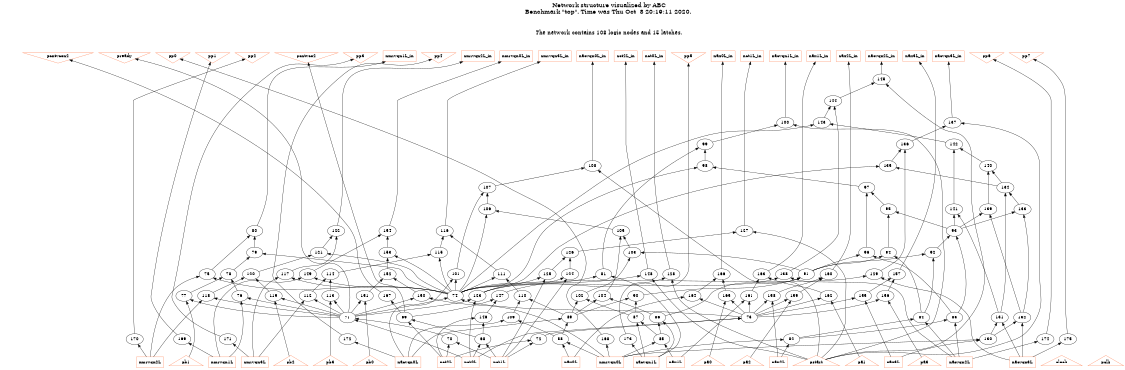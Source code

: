 # Network structure generated by ABC

digraph network {
size = "7.5,10";
center = true;
edge [dir = back];

{
  node [shape = plaintext];
  edge [style = invis];
  LevelTitle1 [label=""];
  LevelTitle2 [label=""];
  Level14 [label = ""];
  Level13 [label = ""];
  Level12 [label = ""];
  Level11 [label = ""];
  Level10 [label = ""];
  Level9 [label = ""];
  Level8 [label = ""];
  Level7 [label = ""];
  Level6 [label = ""];
  Level5 [label = ""];
  Level4 [label = ""];
  Level3 [label = ""];
  Level2 [label = ""];
  Level1 [label = ""];
  Level0 [label = ""];
  LevelTitle1 ->  LevelTitle2 ->  Level14 ->  Level13 ->  Level12 ->  Level11 ->  Level10 ->  Level9 ->  Level8 ->  Level7 ->  Level6 ->  Level5 ->  Level4 ->  Level3 ->  Level2 ->  Level1 ->  Level0;
}

{
  rank = same;
  LevelTitle1;
  title1 [shape=plaintext,
          fontsize=20,
          fontname = "Times-Roman",
          label="Network structure visualized by ABC\nBenchmark \"top\". Time was Thu Oct  8 20:19:11 2020. "
         ];
}

{
  rank = same;
  LevelTitle2;
  title2 [shape=plaintext,
          fontsize=18,
          fontname = "Times-Roman",
          label="The network contains 108 logic nodes and 15 latches.\n"
         ];
}

{
  rank = same;
  Level14;
  Node12 [label = "pcntvcon2", shape = invtriangle, color = coral, fillcolor = coral];
  Node13 [label = "pready", shape = invtriangle, color = coral, fillcolor = coral];
  Node14 [label = "pp0", shape = invtriangle, color = coral, fillcolor = coral];
  Node15 [label = "pp1", shape = invtriangle, color = coral, fillcolor = coral];
  Node16 [label = "pp2", shape = invtriangle, color = coral, fillcolor = coral];
  Node17 [label = "pcntvco2", shape = invtriangle, color = coral, fillcolor = coral];
  Node18 [label = "pp3", shape = invtriangle, color = coral, fillcolor = coral];
  Node19 [label = "pp4", shape = invtriangle, color = coral, fillcolor = coral];
  Node20 [label = "pp5", shape = invtriangle, color = coral, fillcolor = coral];
  Node21 [label = "pp6", shape = invtriangle, color = coral, fillcolor = coral];
  Node22 [label = "pp7", shape = invtriangle, color = coral, fillcolor = coral];
  Node24 [label = "nmrvqn1L_in", shape = box, color = coral, fillcolor = coral];
  Node27 [label = "nacvqn1L_in", shape = box, color = coral, fillcolor = coral];
  Node30 [label = "nacvqn0L_in", shape = box, color = coral, fillcolor = coral];
  Node33 [label = "nmrvqn3L_in", shape = box, color = coral, fillcolor = coral];
  Node36 [label = "nmrvqn2L_in", shape = box, color = coral, fillcolor = coral];
  Node39 [label = "nct1L_in", shape = box, color = coral, fillcolor = coral];
  Node42 [label = "nct0L_in", shape = box, color = coral, fillcolor = coral];
  Node45 [label = "nacvqn3L_in", shape = box, color = coral, fillcolor = coral];
  Node48 [label = "nacvqn2L_in", shape = box, color = coral, fillcolor = coral];
  Node51 [label = "nct2L_in", shape = box, color = coral, fillcolor = coral];
  Node54 [label = "nmrvqn0L_in", shape = box, color = coral, fillcolor = coral];
  Node57 [label = "nax3L_in", shape = box, color = coral, fillcolor = coral];
  Node60 [label = "nax2L_in", shape = box, color = coral, fillcolor = coral];
  Node63 [label = "nax1L_in", shape = box, color = coral, fillcolor = coral];
  Node66 [label = "nax0L_in", shape = box, color = coral, fillcolor = coral];
}

{
  rank = same;
  Level13;
  Node145 [label = "145\n", shape = ellipse];
}

{
  rank = same;
  Level12;
  Node144 [label = "144\n", shape = ellipse];
}

{
  rank = same;
  Level11;
  Node100 [label = "100\n", shape = ellipse];
  Node137 [label = "137\n", shape = ellipse];
  Node143 [label = "143\n", shape = ellipse];
}

{
  rank = same;
  Level10;
  Node99 [label = "99\n", shape = ellipse];
  Node136 [label = "136\n", shape = ellipse];
  Node142 [label = "142\n", shape = ellipse];
}

{
  rank = same;
  Level9;
  Node98 [label = "98\n", shape = ellipse];
  Node108 [label = "108\n", shape = ellipse];
  Node135 [label = "135\n", shape = ellipse];
  Node140 [label = "140\n", shape = ellipse];
}

{
  rank = same;
  Level8;
  Node97 [label = "97\n", shape = ellipse];
  Node107 [label = "107\n", shape = ellipse];
  Node134 [label = "134\n", shape = ellipse];
}

{
  rank = same;
  Level7;
  Node95 [label = "95\n", shape = ellipse];
  Node106 [label = "106\n", shape = ellipse];
  Node133 [label = "133\n", shape = ellipse];
  Node139 [label = "139\n", shape = ellipse];
  Node141 [label = "141\n", shape = ellipse];
}

{
  rank = same;
  Level6;
  Node80 [label = "80\n", shape = ellipse];
  Node93 [label = "93\n", shape = ellipse];
  Node105 [label = "105\n", shape = ellipse];
  Node116 [label = "116\n", shape = ellipse];
  Node122 [label = "122\n", shape = ellipse];
  Node127 [label = "127\n", shape = ellipse];
  Node154 [label = "154\n", shape = ellipse];
}

{
  rank = same;
  Level5;
  Node79 [label = "79\n", shape = ellipse];
  Node92 [label = "92\n", shape = ellipse];
  Node94 [label = "94\n", shape = ellipse];
  Node96 [label = "96\n", shape = ellipse];
  Node103 [label = "103\n", shape = ellipse];
  Node115 [label = "115\n", shape = ellipse];
  Node121 [label = "121\n", shape = ellipse];
  Node126 [label = "126\n", shape = ellipse];
  Node153 [label = "153\n", shape = ellipse];
}

{
  rank = same;
  Level4;
  Node75 [label = "75\n", shape = ellipse];
  Node78 [label = "78\n", shape = ellipse];
  Node81 [label = "81\n", shape = ellipse];
  Node91 [label = "91\n", shape = ellipse];
  Node101 [label = "101\n", shape = ellipse];
  Node111 [label = "111\n", shape = ellipse];
  Node114 [label = "114\n", shape = ellipse];
  Node117 [label = "117\n", shape = ellipse];
  Node120 [label = "120\n", shape = ellipse];
  Node124 [label = "124\n", shape = ellipse];
  Node125 [label = "125\n", shape = ellipse];
  Node128 [label = "128\n", shape = ellipse];
  Node129 [label = "129\n", shape = ellipse];
  Node138 [label = "138\n", shape = ellipse];
  Node148 [label = "148\n", shape = ellipse];
  Node149 [label = "149\n", shape = ellipse];
  Node152 [label = "152\n", shape = ellipse];
  Node157 [label = "157\n", shape = ellipse];
  Node160 [label = "160\n", shape = ellipse];
  Node163 [label = "163\n", shape = ellipse];
  Node166 [label = "166\n", shape = ellipse];
}

{
  rank = same;
  Level3;
  Node74 [label = "74\n", shape = ellipse];
  Node76 [label = "76\n", shape = ellipse];
  Node77 [label = "77\n", shape = ellipse];
  Node90 [label = "90\n", shape = ellipse];
  Node102 [label = "102\n", shape = ellipse];
  Node104 [label = "104\n", shape = ellipse];
  Node110 [label = "110\n", shape = ellipse];
  Node112 [label = "112\n", shape = ellipse];
  Node113 [label = "113\n", shape = ellipse];
  Node118 [label = "118\n", shape = ellipse];
  Node119 [label = "119\n", shape = ellipse];
  Node123 [label = "123\n", shape = ellipse];
  Node147 [label = "147\n", shape = ellipse];
  Node150 [label = "150\n", shape = ellipse];
  Node151 [label = "151\n", shape = ellipse];
  Node155 [label = "155\n", shape = ellipse];
  Node156 [label = "156\n", shape = ellipse];
  Node158 [label = "158\n", shape = ellipse];
  Node159 [label = "159\n", shape = ellipse];
  Node161 [label = "161\n", shape = ellipse];
  Node162 [label = "162\n", shape = ellipse];
  Node164 [label = "164\n", shape = ellipse];
  Node165 [label = "165\n", shape = ellipse];
  Node167 [label = "167\n", shape = ellipse];
}

{
  rank = same;
  Level2;
  Node69 [label = "69\n", shape = ellipse];
  Node71 [label = "71\n", shape = ellipse];
  Node73 [label = "73\n", shape = ellipse];
  Node83 [label = "83\n", shape = ellipse];
  Node84 [label = "84\n", shape = ellipse];
  Node86 [label = "86\n", shape = ellipse];
  Node87 [label = "87\n", shape = ellipse];
  Node89 [label = "89\n", shape = ellipse];
  Node109 [label = "109\n", shape = ellipse];
  Node131 [label = "131\n", shape = ellipse];
  Node132 [label = "132\n", shape = ellipse];
  Node146 [label = "146\n", shape = ellipse];
}

{
  rank = same;
  Level1;
  Node68 [label = "68\n", shape = ellipse];
  Node70 [label = "70\n", shape = ellipse];
  Node72 [label = "72\n", shape = ellipse];
  Node82 [label = "82\n", shape = ellipse];
  Node85 [label = "85\n", shape = ellipse];
  Node88 [label = "88\n", shape = ellipse];
  Node130 [label = "130\n", shape = ellipse];
  Node168 [label = "168\n", shape = ellipse];
  Node169 [label = "169\n", shape = ellipse];
  Node170 [label = "170\n", shape = ellipse];
  Node171 [label = "171\n", shape = ellipse];
  Node172 [label = "172\n", shape = ellipse];
  Node173 [label = "173\n", shape = ellipse];
  Node174 [label = "174\n", shape = ellipse];
  Node175 [label = "175\n", shape = ellipse];
}

{
  rank = same;
  Level0;
  Node1 [label = "clock", shape = triangle, color = coral, fillcolor = coral];
  Node2 [label = "pa1", shape = triangle, color = coral, fillcolor = coral];
  Node3 [label = "pb2", shape = triangle, color = coral, fillcolor = coral];
  Node4 [label = "pa0", shape = triangle, color = coral, fillcolor = coral];
  Node5 [label = "pb3", shape = triangle, color = coral, fillcolor = coral];
  Node6 [label = "pa3", shape = triangle, color = coral, fillcolor = coral];
  Node7 [label = "pb0", shape = triangle, color = coral, fillcolor = coral];
  Node8 [label = "pa2", shape = triangle, color = coral, fillcolor = coral];
  Node9 [label = "pb1", shape = triangle, color = coral, fillcolor = coral];
  Node10 [label = "pclk", shape = triangle, color = coral, fillcolor = coral];
  Node11 [label = "pstart", shape = triangle, color = coral, fillcolor = coral];
  Node25 [label = "nmrvqn1L", shape = box, color = coral, fillcolor = coral];
  Node28 [label = "nacvqn1L", shape = box, color = coral, fillcolor = coral];
  Node31 [label = "nacvqn0L", shape = box, color = coral, fillcolor = coral];
  Node34 [label = "nmrvqn3L", shape = box, color = coral, fillcolor = coral];
  Node37 [label = "nmrvqn2L", shape = box, color = coral, fillcolor = coral];
  Node40 [label = "nct1L", shape = box, color = coral, fillcolor = coral];
  Node43 [label = "nct0L", shape = box, color = coral, fillcolor = coral];
  Node46 [label = "nacvqn3L", shape = box, color = coral, fillcolor = coral];
  Node49 [label = "nacvqn2L", shape = box, color = coral, fillcolor = coral];
  Node52 [label = "nct2L", shape = box, color = coral, fillcolor = coral];
  Node55 [label = "nmrvqn0L", shape = box, color = coral, fillcolor = coral];
  Node58 [label = "nax3L", shape = box, color = coral, fillcolor = coral];
  Node61 [label = "nax2L", shape = box, color = coral, fillcolor = coral];
  Node64 [label = "nax1L", shape = box, color = coral, fillcolor = coral];
  Node67 [label = "nax0L", shape = box, color = coral, fillcolor = coral];
}

title1 -> title2 [style = invis];
title2 -> Node12 [style = invis];
title2 -> Node13 [style = invis];
title2 -> Node14 [style = invis];
title2 -> Node15 [style = invis];
title2 -> Node16 [style = invis];
title2 -> Node17 [style = invis];
title2 -> Node18 [style = invis];
title2 -> Node19 [style = invis];
title2 -> Node20 [style = invis];
title2 -> Node21 [style = invis];
title2 -> Node22 [style = invis];
title2 -> Node24 [style = invis];
title2 -> Node27 [style = invis];
title2 -> Node30 [style = invis];
title2 -> Node33 [style = invis];
title2 -> Node36 [style = invis];
title2 -> Node39 [style = invis];
title2 -> Node42 [style = invis];
title2 -> Node45 [style = invis];
title2 -> Node48 [style = invis];
title2 -> Node51 [style = invis];
title2 -> Node54 [style = invis];
title2 -> Node57 [style = invis];
title2 -> Node60 [style = invis];
title2 -> Node63 [style = invis];
title2 -> Node66 [style = invis];
Node12 -> Node13 [style = invis];
Node13 -> Node14 [style = invis];
Node14 -> Node15 [style = invis];
Node15 -> Node16 [style = invis];
Node16 -> Node17 [style = invis];
Node17 -> Node18 [style = invis];
Node18 -> Node19 [style = invis];
Node19 -> Node20 [style = invis];
Node20 -> Node21 [style = invis];
Node21 -> Node22 [style = invis];
Node12 -> Node167 [style = solid];
Node13 -> Node71 [style = solid];
Node14 -> Node168 [style = solid];
Node15 -> Node169 [style = solid];
Node16 -> Node170 [style = solid];
Node17 -> Node69 [style = solid];
Node18 -> Node171 [style = solid];
Node19 -> Node172 [style = solid];
Node20 -> Node173 [style = solid];
Node21 -> Node174 [style = solid];
Node22 -> Node175 [style = solid];
Node24 -> Node80 [style = solid];
Node27 -> Node100 [style = solid];
Node30 -> Node108 [style = solid];
Node33 -> Node116 [style = solid];
Node36 -> Node122 [style = solid];
Node39 -> Node127 [style = solid];
Node42 -> Node128 [style = solid];
Node45 -> Node137 [style = solid];
Node48 -> Node145 [style = solid];
Node51 -> Node148 [style = solid];
Node54 -> Node154 [style = solid];
Node57 -> Node157 [style = solid];
Node60 -> Node160 [style = solid];
Node63 -> Node163 [style = solid];
Node66 -> Node166 [style = solid];
Node68 -> Node40 [style = solid];
Node68 -> Node43 [style = solid];
Node69 -> Node52 [style = solid];
Node69 -> Node68 [style = solid];
Node70 -> Node40 [style = solid];
Node70 -> Node52 [style = solid];
Node71 -> Node43 [style = solid];
Node71 -> Node70 [style = solid];
Node72 -> Node40 [style = solid];
Node72 -> Node52 [style = solid];
Node73 -> Node43 [style = solid];
Node73 -> Node72 [style = solid];
Node74 -> Node71 [style = solid];
Node74 -> Node73 [style = solid];
Node75 -> Node37 [style = solid];
Node75 -> Node74 [style = solid];
Node76 -> Node25 [style = solid];
Node76 -> Node71 [style = solid];
Node77 -> Node9 [style = solid];
Node77 -> Node71 [style = solid];
Node78 -> Node76 [style = solid];
Node78 -> Node77 [style = solid];
Node79 -> Node74 [style = solid];
Node79 -> Node78 [style = solid];
Node80 -> Node75 [style = solid];
Node80 -> Node79 [style = solid];
Node81 -> Node28 [style = solid];
Node81 -> Node74 [style = solid];
Node82 -> Node55 [style = solid];
Node82 -> Node61 [style = solid];
Node83 -> Node49 [style = solid];
Node83 -> Node82 [style = solid];
Node84 -> Node49 [style = solid];
Node84 -> Node82 [style = solid];
Node85 -> Node55 [style = solid];
Node85 -> Node64 [style = solid];
Node86 -> Node28 [style = solid];
Node86 -> Node85 [style = solid];
Node87 -> Node28 [style = solid];
Node87 -> Node85 [style = solid];
Node88 -> Node55 [style = solid];
Node88 -> Node67 [style = solid];
Node89 -> Node31 [style = solid];
Node89 -> Node88 [style = solid];
Node90 -> Node87 [style = solid];
Node90 -> Node89 [style = solid];
Node91 -> Node86 [style = solid];
Node91 -> Node90 [style = solid];
Node92 -> Node84 [style = solid];
Node92 -> Node91 [style = solid];
Node93 -> Node83 [style = solid];
Node93 -> Node92 [style = solid];
Node94 -> Node84 [style = solid];
Node94 -> Node91 [style = solid];
Node95 -> Node93 [style = solid];
Node95 -> Node94 [style = solid];
Node96 -> Node83 [style = solid];
Node96 -> Node91 [style = solid];
Node97 -> Node95 [style = solid];
Node97 -> Node96 [style = solid];
Node98 -> Node74 [style = solid];
Node98 -> Node97 [style = solid];
Node99 -> Node81 [style = solid];
Node99 -> Node98 [style = solid];
Node100 -> Node11 [style = solid];
Node100 -> Node99 [style = solid];
Node101 -> Node31 [style = solid];
Node101 -> Node74 [style = solid];
Node102 -> Node87 [style = solid];
Node102 -> Node89 [style = solid];
Node103 -> Node91 [style = solid];
Node103 -> Node102 [style = solid];
Node104 -> Node86 [style = solid];
Node104 -> Node89 [style = solid];
Node105 -> Node103 [style = solid];
Node105 -> Node104 [style = solid];
Node106 -> Node74 [style = solid];
Node106 -> Node105 [style = solid];
Node107 -> Node101 [style = solid];
Node107 -> Node106 [style = solid];
Node108 -> Node11 [style = solid];
Node108 -> Node107 [style = solid];
Node109 -> Node31 [style = solid];
Node109 -> Node88 [style = solid];
Node110 -> Node89 [style = solid];
Node110 -> Node109 [style = solid];
Node111 -> Node74 [style = solid];
Node111 -> Node110 [style = solid];
Node112 -> Node34 [style = solid];
Node112 -> Node71 [style = solid];
Node113 -> Node5 [style = solid];
Node113 -> Node71 [style = solid];
Node114 -> Node112 [style = solid];
Node114 -> Node113 [style = solid];
Node115 -> Node74 [style = solid];
Node115 -> Node114 [style = solid];
Node116 -> Node111 [style = solid];
Node116 -> Node115 [style = solid];
Node117 -> Node34 [style = solid];
Node117 -> Node74 [style = solid];
Node118 -> Node37 [style = solid];
Node118 -> Node71 [style = solid];
Node119 -> Node3 [style = solid];
Node119 -> Node71 [style = solid];
Node120 -> Node118 [style = solid];
Node120 -> Node119 [style = solid];
Node121 -> Node74 [style = solid];
Node121 -> Node120 [style = solid];
Node122 -> Node117 [style = solid];
Node122 -> Node121 [style = solid];
Node123 -> Node43 [style = solid];
Node123 -> Node71 [style = solid];
Node124 -> Node40 [style = solid];
Node124 -> Node123 [style = solid];
Node125 -> Node40 [style = solid];
Node125 -> Node123 [style = solid];
Node126 -> Node124 [style = solid];
Node126 -> Node125 [style = solid];
Node127 -> Node11 [style = solid];
Node127 -> Node126 [style = solid];
Node128 -> Node11 [style = solid];
Node128 -> Node123 [style = solid];
Node129 -> Node46 [style = solid];
Node129 -> Node74 [style = solid];
Node130 -> Node55 [style = solid];
Node130 -> Node58 [style = solid];
Node131 -> Node46 [style = solid];
Node131 -> Node130 [style = solid];
Node132 -> Node46 [style = solid];
Node132 -> Node130 [style = solid];
Node133 -> Node93 [style = solid];
Node133 -> Node132 [style = solid];
Node134 -> Node131 [style = solid];
Node134 -> Node133 [style = solid];
Node135 -> Node74 [style = solid];
Node135 -> Node134 [style = solid];
Node136 -> Node129 [style = solid];
Node136 -> Node135 [style = solid];
Node137 -> Node11 [style = solid];
Node137 -> Node136 [style = solid];
Node138 -> Node49 [style = solid];
Node138 -> Node74 [style = solid];
Node139 -> Node93 [style = solid];
Node139 -> Node132 [style = solid];
Node140 -> Node134 [style = solid];
Node140 -> Node139 [style = solid];
Node141 -> Node93 [style = solid];
Node141 -> Node131 [style = solid];
Node142 -> Node140 [style = solid];
Node142 -> Node141 [style = solid];
Node143 -> Node74 [style = solid];
Node143 -> Node142 [style = solid];
Node144 -> Node138 [style = solid];
Node144 -> Node143 [style = solid];
Node145 -> Node11 [style = solid];
Node145 -> Node144 [style = solid];
Node146 -> Node52 [style = solid];
Node146 -> Node68 [style = solid];
Node147 -> Node69 [style = solid];
Node147 -> Node146 [style = solid];
Node148 -> Node11 [style = solid];
Node148 -> Node147 [style = solid];
Node149 -> Node25 [style = solid];
Node149 -> Node74 [style = solid];
Node150 -> Node55 [style = solid];
Node150 -> Node71 [style = solid];
Node151 -> Node7 [style = solid];
Node151 -> Node71 [style = solid];
Node152 -> Node150 [style = solid];
Node152 -> Node151 [style = solid];
Node153 -> Node74 [style = solid];
Node153 -> Node152 [style = solid];
Node154 -> Node149 [style = solid];
Node154 -> Node153 [style = solid];
Node155 -> Node58 [style = solid];
Node155 -> Node73 [style = solid];
Node156 -> Node6 [style = solid];
Node156 -> Node73 [style = solid];
Node157 -> Node155 [style = solid];
Node157 -> Node156 [style = solid];
Node158 -> Node61 [style = solid];
Node158 -> Node73 [style = solid];
Node159 -> Node8 [style = solid];
Node159 -> Node73 [style = solid];
Node160 -> Node158 [style = solid];
Node160 -> Node159 [style = solid];
Node161 -> Node64 [style = solid];
Node161 -> Node73 [style = solid];
Node162 -> Node2 [style = solid];
Node162 -> Node73 [style = solid];
Node163 -> Node161 [style = solid];
Node163 -> Node162 [style = solid];
Node164 -> Node67 [style = solid];
Node164 -> Node73 [style = solid];
Node165 -> Node4 [style = solid];
Node165 -> Node73 [style = solid];
Node166 -> Node164 [style = solid];
Node166 -> Node165 [style = solid];
Node167 -> Node69 [style = solid];
Node168 -> Node55 [style = solid];
Node169 -> Node25 [style = solid];
Node170 -> Node37 [style = solid];
Node171 -> Node34 [style = solid];
Node172 -> Node31 [style = solid];
Node173 -> Node28 [style = solid];
Node174 -> Node49 [style = solid];
Node175 -> Node46 [style = solid];
}

